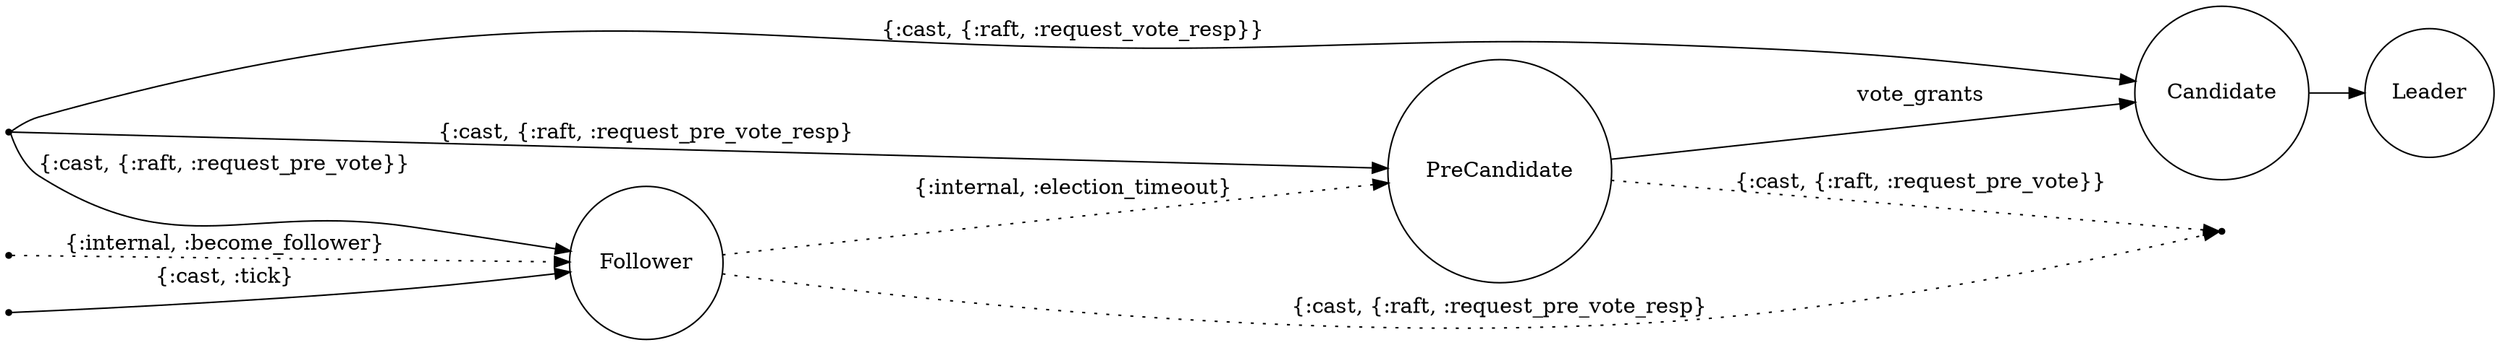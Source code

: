 digraph Raft {
    rankdir=LR;
    // size="8,5";
    node [shape=point] initial_state;
    node [shape=circle] Follower;
    node [shape=circle] PreCandidate;
    node [shape=circle] Candidate;
    node [shape=circle] Leader;
    node [shape=point] tick;
    node [shape=point] raft_message_in;
    node [shape=point] raft_message_out;


    initial_state -> Follower [label="{:internal, :become_follower}", style="dotted"];

    tick -> Follower [label="{:cast, :tick}"];
    Follower -> PreCandidate [label = "{:internal, :election_timeout}", style="dotted"];
    PreCandidate -> raft_message_out [label="{:cast, {:raft, :request_pre_vote}}", style="dotted"];

    raft_message_in -> Follower [label="{:cast, {:raft, :request_pre_vote}}"];
    Follower -> raft_message_out [label="{:cast, {:raft, :request_pre_vote_resp}", style="dotted"];


    raft_message_in -> PreCandidate [label="{:cast, {:raft, :request_pre_vote_resp}"];
    PreCandidate -> Candidate [label = "vote_grants"];

    Candidate -> Leader;

    raft_message_in -> Candidate [label="{:cast, {:raft, :request_vote_resp}}"];

}
